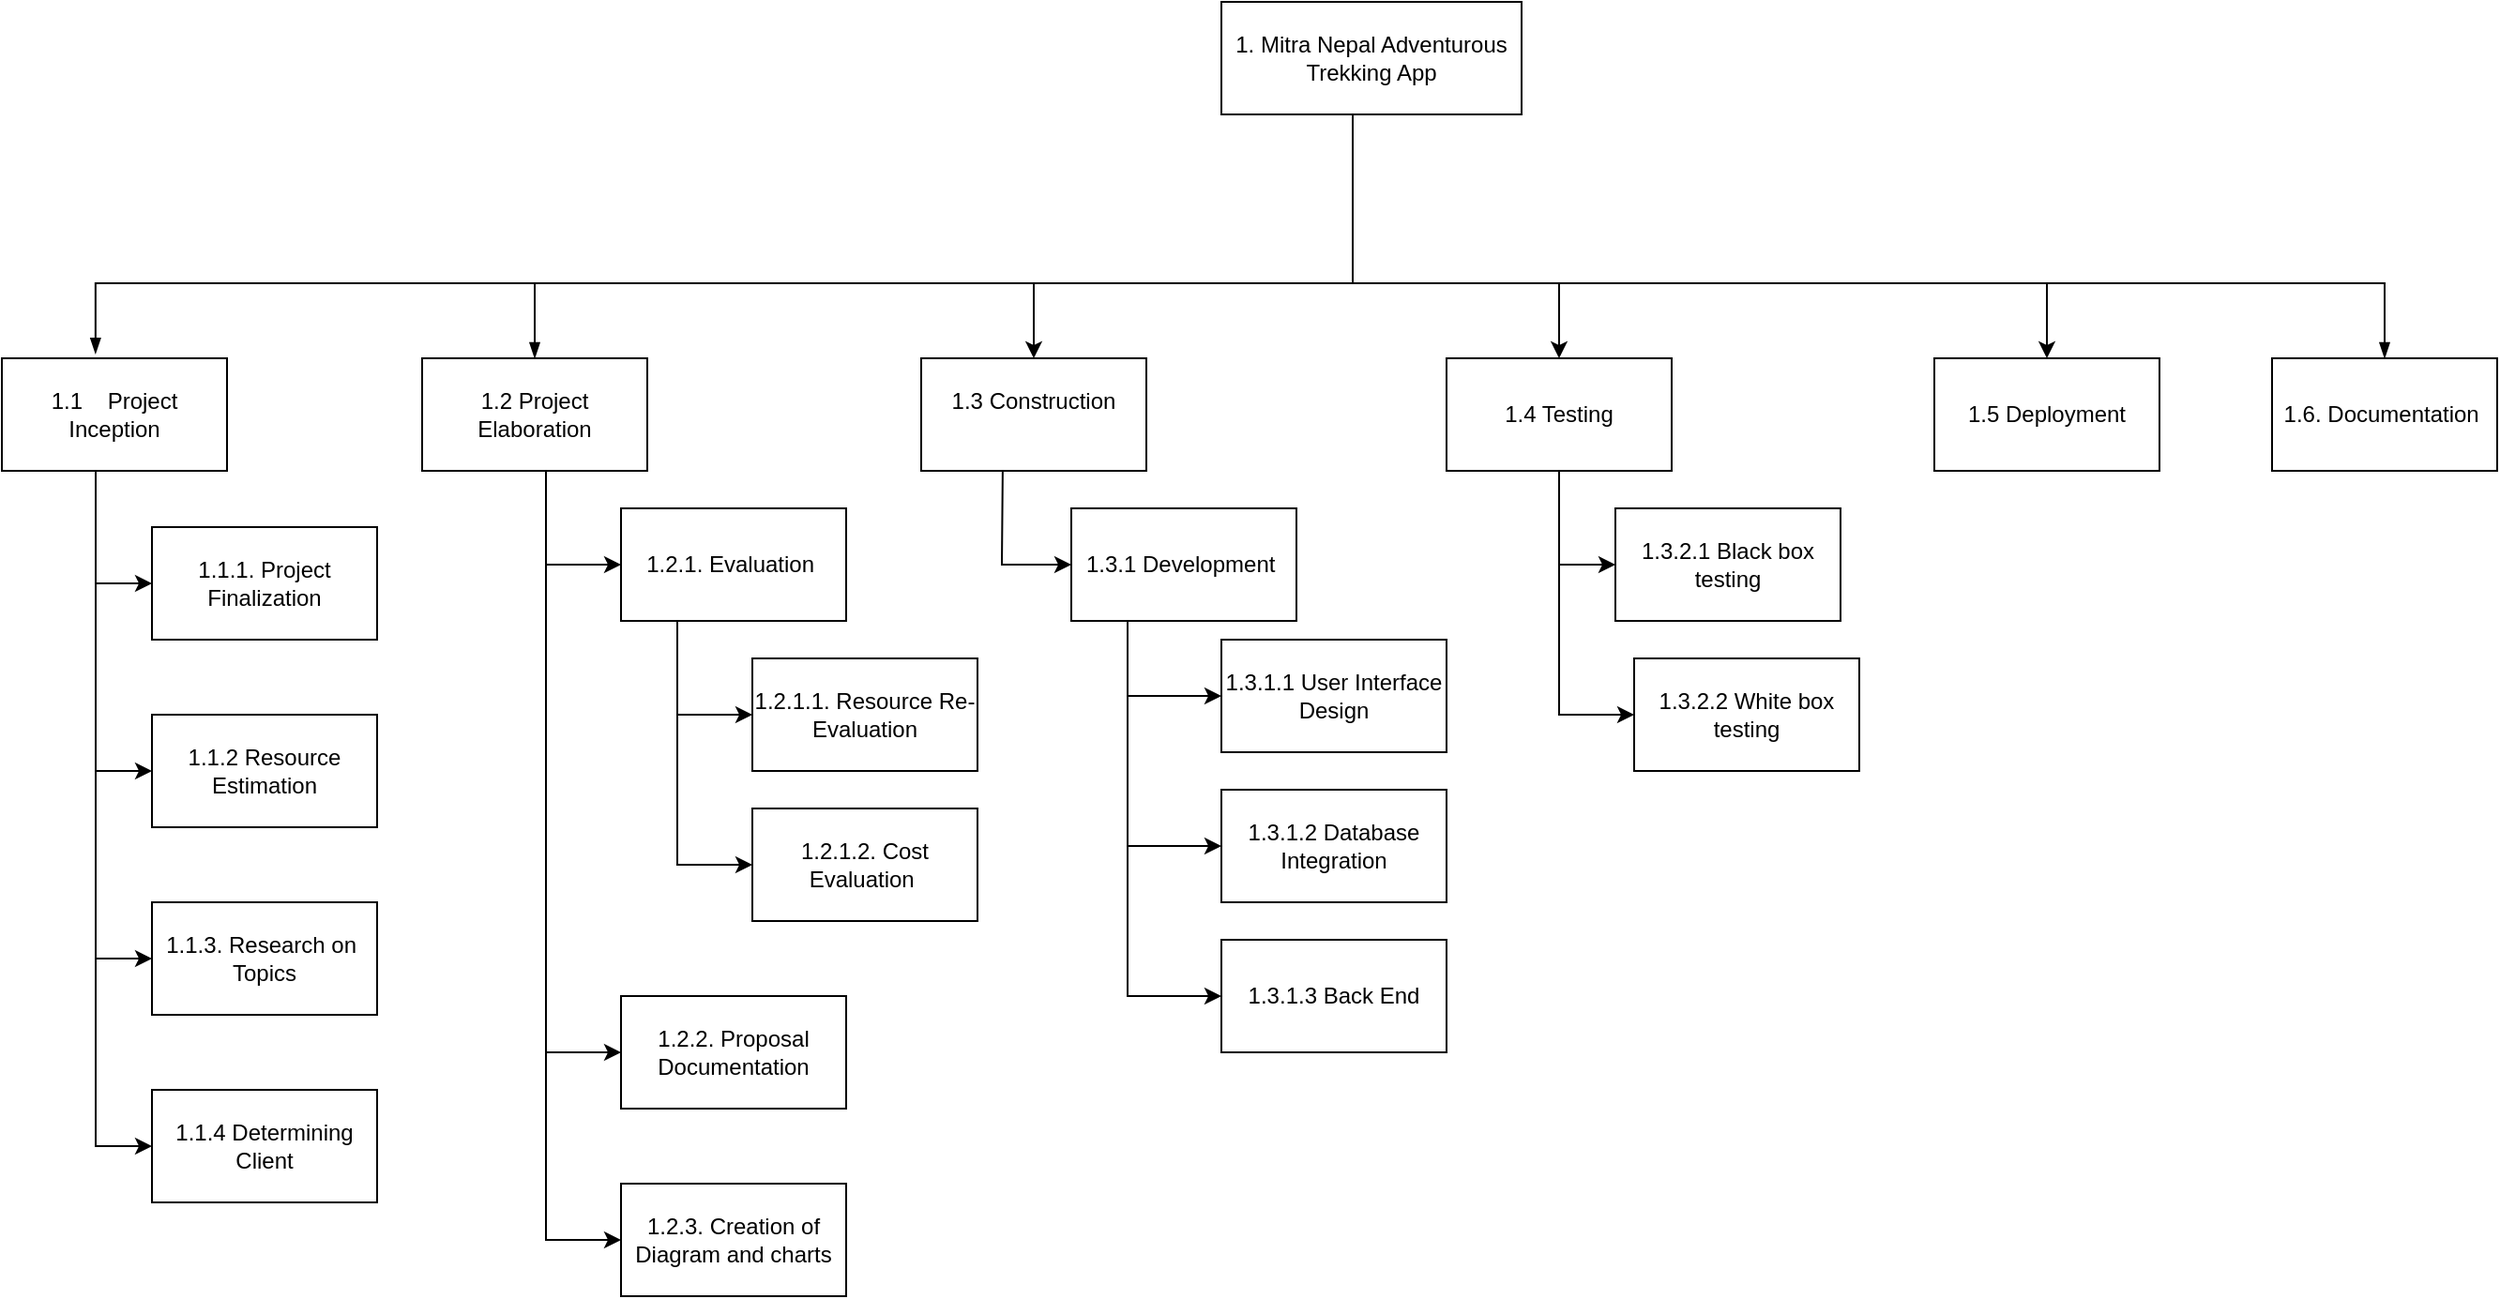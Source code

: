 <mxfile version="22.0.3" type="device">
  <diagram id="prtHgNgQTEPvFCAcTncT" name="Page-1">
    <mxGraphModel dx="1369" dy="764" grid="1" gridSize="10" guides="1" tooltips="1" connect="1" arrows="1" fold="1" page="1" pageScale="1" pageWidth="827" pageHeight="1169" math="0" shadow="0">
      <root>
        <mxCell id="0" />
        <mxCell id="1" parent="0" />
        <mxCell id="dNxyNK7c78bLwvsdeMH5-17" value="" style="endArrow=blockThin;endFill=1;fontSize=11;edgeStyle=elbowEdgeStyle;elbow=vertical;rounded=0;entryX=0.5;entryY=0;entryDx=0;entryDy=0;" parent="1" target="srkbgN8GeS8knzFWoGek-36" edge="1">
          <mxGeometry relative="1" as="geometry">
            <mxPoint x="400" y="440" as="sourcePoint" />
            <mxPoint x="1340" y="440" as="targetPoint" />
            <Array as="points">
              <mxPoint x="700" y="440" />
            </Array>
          </mxGeometry>
        </mxCell>
        <mxCell id="dNxyNK7c78bLwvsdeMH5-15" value="" style="endArrow=blockThin;endFill=1;fontSize=11;edgeStyle=elbowEdgeStyle;elbow=vertical;rounded=0;entryX=0.5;entryY=0;entryDx=0;entryDy=0;" parent="1" target="srkbgN8GeS8knzFWoGek-8" edge="1">
          <mxGeometry relative="1" as="geometry">
            <mxPoint x="360" y="440" as="sourcePoint" />
            <mxPoint x="390" y="480" as="targetPoint" />
            <Array as="points">
              <mxPoint x="350" y="440" />
            </Array>
          </mxGeometry>
        </mxCell>
        <mxCell id="dNxyNK7c78bLwvsdeMH5-13" value="" style="endArrow=blockThin;endFill=1;fontSize=11;edgeStyle=elbowEdgeStyle;elbow=vertical;rounded=0;entryX=0.416;entryY=-0.04;entryDx=0;entryDy=0;entryPerimeter=0;" parent="1" target="srkbgN8GeS8knzFWoGek-5" edge="1">
          <mxGeometry relative="1" as="geometry">
            <mxPoint x="790" y="350" as="sourcePoint" />
            <mxPoint x="110" y="440" as="targetPoint" />
            <Array as="points">
              <mxPoint x="280" y="440" />
            </Array>
          </mxGeometry>
        </mxCell>
        <mxCell id="srkbgN8GeS8knzFWoGek-4" value="1. Mitra Nepal Adventurous Trekking App" style="rounded=0;whiteSpace=wrap;html=1;" vertex="1" parent="1">
          <mxGeometry x="720" y="290" width="160" height="60" as="geometry" />
        </mxCell>
        <mxCell id="srkbgN8GeS8knzFWoGek-5" value="1.1&lt;span style=&quot;white-space: pre;&quot;&gt;&#x9;&lt;/span&gt; Project Inception" style="rounded=0;whiteSpace=wrap;html=1;" vertex="1" parent="1">
          <mxGeometry x="70" y="480" width="120" height="60" as="geometry" />
        </mxCell>
        <mxCell id="srkbgN8GeS8knzFWoGek-7" value="1.1.1. Project Finalization" style="rounded=0;whiteSpace=wrap;html=1;" vertex="1" parent="1">
          <mxGeometry x="150" y="570" width="120" height="60" as="geometry" />
        </mxCell>
        <mxCell id="srkbgN8GeS8knzFWoGek-8" value="1.2 Project Elaboration" style="rounded=0;whiteSpace=wrap;html=1;" vertex="1" parent="1">
          <mxGeometry x="294" y="480" width="120" height="60" as="geometry" />
        </mxCell>
        <mxCell id="srkbgN8GeS8knzFWoGek-9" value="1.3 Construction&lt;br&gt;&amp;nbsp;" style="rounded=0;whiteSpace=wrap;html=1;" vertex="1" parent="1">
          <mxGeometry x="560" y="480" width="120" height="60" as="geometry" />
        </mxCell>
        <mxCell id="srkbgN8GeS8knzFWoGek-11" value="1.2.2. Proposal Documentation" style="rounded=0;whiteSpace=wrap;html=1;" vertex="1" parent="1">
          <mxGeometry x="400" y="820" width="120" height="60" as="geometry" />
        </mxCell>
        <mxCell id="srkbgN8GeS8knzFWoGek-12" value="1.3.1 Development&amp;nbsp;" style="rounded=0;whiteSpace=wrap;html=1;" vertex="1" parent="1">
          <mxGeometry x="640" y="560" width="120" height="60" as="geometry" />
        </mxCell>
        <mxCell id="srkbgN8GeS8knzFWoGek-13" value="" style="endArrow=classic;html=1;rounded=0;entryX=0.5;entryY=0;entryDx=0;entryDy=0;" edge="1" parent="1" target="srkbgN8GeS8knzFWoGek-9">
          <mxGeometry width="50" height="50" relative="1" as="geometry">
            <mxPoint x="620" y="440" as="sourcePoint" />
            <mxPoint x="680" y="470" as="targetPoint" />
          </mxGeometry>
        </mxCell>
        <mxCell id="srkbgN8GeS8knzFWoGek-15" value="1.1.4 Determining Client" style="rounded=0;whiteSpace=wrap;html=1;" vertex="1" parent="1">
          <mxGeometry x="150" y="870" width="120" height="60" as="geometry" />
        </mxCell>
        <mxCell id="srkbgN8GeS8knzFWoGek-16" value="1.1.3. Research on&amp;nbsp; Topics" style="rounded=0;whiteSpace=wrap;html=1;" vertex="1" parent="1">
          <mxGeometry x="150" y="770" width="120" height="60" as="geometry" />
        </mxCell>
        <mxCell id="srkbgN8GeS8knzFWoGek-17" value="1.1.2 Resource Estimation" style="rounded=0;whiteSpace=wrap;html=1;" vertex="1" parent="1">
          <mxGeometry x="150" y="670" width="120" height="60" as="geometry" />
        </mxCell>
        <mxCell id="srkbgN8GeS8knzFWoGek-19" value="1.2.1. Evaluation&amp;nbsp;" style="rounded=0;whiteSpace=wrap;html=1;" vertex="1" parent="1">
          <mxGeometry x="400" y="560" width="120" height="60" as="geometry" />
        </mxCell>
        <mxCell id="srkbgN8GeS8knzFWoGek-20" value="1.4 Testing" style="rounded=0;whiteSpace=wrap;html=1;" vertex="1" parent="1">
          <mxGeometry x="840" y="480" width="120" height="60" as="geometry" />
        </mxCell>
        <mxCell id="srkbgN8GeS8knzFWoGek-23" value="1.2.1.2. Cost Evaluation&amp;nbsp;" style="rounded=0;whiteSpace=wrap;html=1;" vertex="1" parent="1">
          <mxGeometry x="470" y="720" width="120" height="60" as="geometry" />
        </mxCell>
        <mxCell id="srkbgN8GeS8knzFWoGek-25" value="1.2.1.1. Resource Re-Evaluation" style="rounded=0;whiteSpace=wrap;html=1;" vertex="1" parent="1">
          <mxGeometry x="470" y="640" width="120" height="60" as="geometry" />
        </mxCell>
        <mxCell id="srkbgN8GeS8knzFWoGek-27" value="1.3.2.1 Black box testing" style="rounded=0;whiteSpace=wrap;html=1;" vertex="1" parent="1">
          <mxGeometry x="930" y="560" width="120" height="60" as="geometry" />
        </mxCell>
        <mxCell id="srkbgN8GeS8knzFWoGek-29" value="1.3.1.3 Back End" style="rounded=0;whiteSpace=wrap;html=1;" vertex="1" parent="1">
          <mxGeometry x="720" y="790" width="120" height="60" as="geometry" />
        </mxCell>
        <mxCell id="srkbgN8GeS8knzFWoGek-30" value="1.3.1.2 Database Integration" style="rounded=0;whiteSpace=wrap;html=1;" vertex="1" parent="1">
          <mxGeometry x="720" y="710" width="120" height="60" as="geometry" />
        </mxCell>
        <mxCell id="srkbgN8GeS8knzFWoGek-31" value="1.3.1.1 User Interface Design" style="rounded=0;whiteSpace=wrap;html=1;" vertex="1" parent="1">
          <mxGeometry x="720" y="630" width="120" height="60" as="geometry" />
        </mxCell>
        <mxCell id="srkbgN8GeS8knzFWoGek-36" value="1.6. Documentation&amp;nbsp;" style="rounded=0;whiteSpace=wrap;html=1;" vertex="1" parent="1">
          <mxGeometry x="1280" y="480" width="120" height="60" as="geometry" />
        </mxCell>
        <mxCell id="srkbgN8GeS8knzFWoGek-37" value="1.5 Deployment" style="rounded=0;whiteSpace=wrap;html=1;" vertex="1" parent="1">
          <mxGeometry x="1100" y="480" width="120" height="60" as="geometry" />
        </mxCell>
        <mxCell id="srkbgN8GeS8knzFWoGek-40" value="" style="endArrow=classic;html=1;rounded=0;entryX=0;entryY=0.5;entryDx=0;entryDy=0;" edge="1" parent="1" target="srkbgN8GeS8knzFWoGek-15">
          <mxGeometry width="50" height="50" relative="1" as="geometry">
            <mxPoint x="120" y="540" as="sourcePoint" />
            <mxPoint x="150" y="1000" as="targetPoint" />
            <Array as="points">
              <mxPoint x="120" y="900" />
            </Array>
          </mxGeometry>
        </mxCell>
        <mxCell id="srkbgN8GeS8knzFWoGek-42" value="" style="endArrow=classic;html=1;rounded=0;entryX=0;entryY=0.5;entryDx=0;entryDy=0;" edge="1" parent="1" target="srkbgN8GeS8knzFWoGek-47">
          <mxGeometry width="50" height="50" relative="1" as="geometry">
            <mxPoint x="360" y="540" as="sourcePoint" />
            <mxPoint x="390" y="1080" as="targetPoint" />
            <Array as="points">
              <mxPoint x="360" y="950" />
            </Array>
          </mxGeometry>
        </mxCell>
        <mxCell id="srkbgN8GeS8knzFWoGek-43" value="" style="endArrow=classic;html=1;rounded=0;entryX=0;entryY=0.5;entryDx=0;entryDy=0;exitX=0.362;exitY=1;exitDx=0;exitDy=0;exitPerimeter=0;" edge="1" parent="1" source="srkbgN8GeS8knzFWoGek-9" target="srkbgN8GeS8knzFWoGek-12">
          <mxGeometry width="50" height="50" relative="1" as="geometry">
            <mxPoint x="605" y="540" as="sourcePoint" />
            <mxPoint x="660" y="1030" as="targetPoint" />
            <Array as="points">
              <mxPoint x="603" y="590" />
            </Array>
          </mxGeometry>
        </mxCell>
        <mxCell id="srkbgN8GeS8knzFWoGek-44" value="" style="endArrow=classic;html=1;rounded=0;entryX=0;entryY=0.5;entryDx=0;entryDy=0;" edge="1" parent="1" target="srkbgN8GeS8knzFWoGek-57">
          <mxGeometry width="50" height="50" relative="1" as="geometry">
            <mxPoint x="900" y="540" as="sourcePoint" />
            <mxPoint x="920" y="750" as="targetPoint" />
            <Array as="points">
              <mxPoint x="900" y="670" />
            </Array>
          </mxGeometry>
        </mxCell>
        <mxCell id="srkbgN8GeS8knzFWoGek-45" style="edgeStyle=orthogonalEdgeStyle;rounded=0;orthogonalLoop=1;jettySize=auto;html=1;exitX=0.5;exitY=1;exitDx=0;exitDy=0;" edge="1" parent="1" source="srkbgN8GeS8knzFWoGek-19" target="srkbgN8GeS8knzFWoGek-19">
          <mxGeometry relative="1" as="geometry" />
        </mxCell>
        <mxCell id="srkbgN8GeS8knzFWoGek-47" value="1.2.3. Creation of Diagram and charts" style="rounded=0;whiteSpace=wrap;html=1;" vertex="1" parent="1">
          <mxGeometry x="400" y="920" width="120" height="60" as="geometry" />
        </mxCell>
        <mxCell id="srkbgN8GeS8knzFWoGek-52" value="" style="endArrow=classic;html=1;rounded=0;entryX=0;entryY=0.5;entryDx=0;entryDy=0;" edge="1" parent="1" target="srkbgN8GeS8knzFWoGek-7">
          <mxGeometry width="50" height="50" relative="1" as="geometry">
            <mxPoint x="120" y="600" as="sourcePoint" />
            <mxPoint x="-50" y="890" as="targetPoint" />
          </mxGeometry>
        </mxCell>
        <mxCell id="srkbgN8GeS8knzFWoGek-53" value="" style="endArrow=classic;html=1;rounded=0;entryX=0;entryY=0.5;entryDx=0;entryDy=0;" edge="1" parent="1" target="srkbgN8GeS8knzFWoGek-17">
          <mxGeometry width="50" height="50" relative="1" as="geometry">
            <mxPoint x="120" y="700" as="sourcePoint" />
            <mxPoint x="-50" y="890" as="targetPoint" />
          </mxGeometry>
        </mxCell>
        <mxCell id="srkbgN8GeS8knzFWoGek-54" value="" style="endArrow=classic;html=1;rounded=0;entryX=0;entryY=0.5;entryDx=0;entryDy=0;" edge="1" parent="1" target="srkbgN8GeS8knzFWoGek-16">
          <mxGeometry width="50" height="50" relative="1" as="geometry">
            <mxPoint x="120" y="800" as="sourcePoint" />
            <mxPoint x="-50" y="890" as="targetPoint" />
          </mxGeometry>
        </mxCell>
        <mxCell id="srkbgN8GeS8knzFWoGek-57" value="1.3.2.2 White box testing" style="rounded=0;whiteSpace=wrap;html=1;" vertex="1" parent="1">
          <mxGeometry x="940" y="640" width="120" height="60" as="geometry" />
        </mxCell>
        <mxCell id="srkbgN8GeS8knzFWoGek-65" value="" style="endArrow=classic;html=1;rounded=0;entryX=0;entryY=0.5;entryDx=0;entryDy=0;" edge="1" parent="1" target="srkbgN8GeS8knzFWoGek-19">
          <mxGeometry width="50" height="50" relative="1" as="geometry">
            <mxPoint x="360" y="590" as="sourcePoint" />
            <mxPoint x="410" y="740" as="targetPoint" />
          </mxGeometry>
        </mxCell>
        <mxCell id="srkbgN8GeS8knzFWoGek-66" value="" style="endArrow=classic;html=1;rounded=0;exitX=0.25;exitY=1;exitDx=0;exitDy=0;entryX=0;entryY=0.5;entryDx=0;entryDy=0;" edge="1" parent="1" source="srkbgN8GeS8knzFWoGek-19" target="srkbgN8GeS8knzFWoGek-23">
          <mxGeometry width="50" height="50" relative="1" as="geometry">
            <mxPoint x="370" y="800" as="sourcePoint" />
            <mxPoint x="420" y="750" as="targetPoint" />
            <Array as="points">
              <mxPoint x="430" y="750" />
            </Array>
          </mxGeometry>
        </mxCell>
        <mxCell id="srkbgN8GeS8knzFWoGek-67" value="" style="endArrow=classic;html=1;rounded=0;entryX=0;entryY=0.5;entryDx=0;entryDy=0;" edge="1" parent="1" target="srkbgN8GeS8knzFWoGek-25">
          <mxGeometry width="50" height="50" relative="1" as="geometry">
            <mxPoint x="430" y="670" as="sourcePoint" />
            <mxPoint x="430" y="760" as="targetPoint" />
          </mxGeometry>
        </mxCell>
        <mxCell id="srkbgN8GeS8knzFWoGek-68" value="" style="endArrow=classic;html=1;rounded=0;entryX=0;entryY=0.5;entryDx=0;entryDy=0;" edge="1" parent="1" target="srkbgN8GeS8knzFWoGek-31">
          <mxGeometry width="50" height="50" relative="1" as="geometry">
            <mxPoint x="670" y="660" as="sourcePoint" />
            <mxPoint x="400" y="730" as="targetPoint" />
          </mxGeometry>
        </mxCell>
        <mxCell id="srkbgN8GeS8knzFWoGek-69" value="" style="endArrow=classic;html=1;rounded=0;exitX=0.25;exitY=1;exitDx=0;exitDy=0;entryX=0;entryY=0.5;entryDx=0;entryDy=0;" edge="1" parent="1" source="srkbgN8GeS8knzFWoGek-12" target="srkbgN8GeS8knzFWoGek-29">
          <mxGeometry width="50" height="50" relative="1" as="geometry">
            <mxPoint x="350" y="780" as="sourcePoint" />
            <mxPoint x="400" y="730" as="targetPoint" />
            <Array as="points">
              <mxPoint x="670" y="820" />
            </Array>
          </mxGeometry>
        </mxCell>
        <mxCell id="srkbgN8GeS8knzFWoGek-70" value="" style="endArrow=classic;html=1;rounded=0;entryX=0;entryY=0.5;entryDx=0;entryDy=0;" edge="1" parent="1" target="srkbgN8GeS8knzFWoGek-11">
          <mxGeometry width="50" height="50" relative="1" as="geometry">
            <mxPoint x="360" y="850" as="sourcePoint" />
            <mxPoint x="400" y="730" as="targetPoint" />
          </mxGeometry>
        </mxCell>
        <mxCell id="srkbgN8GeS8knzFWoGek-72" value="" style="endArrow=classic;html=1;rounded=0;entryX=0;entryY=0.5;entryDx=0;entryDy=0;" edge="1" parent="1" target="srkbgN8GeS8knzFWoGek-30">
          <mxGeometry width="50" height="50" relative="1" as="geometry">
            <mxPoint x="670" y="740" as="sourcePoint" />
            <mxPoint x="520" y="770" as="targetPoint" />
          </mxGeometry>
        </mxCell>
        <mxCell id="srkbgN8GeS8knzFWoGek-73" value="" style="endArrow=classic;html=1;rounded=0;entryX=0;entryY=0.5;entryDx=0;entryDy=0;" edge="1" parent="1" target="srkbgN8GeS8knzFWoGek-27">
          <mxGeometry width="50" height="50" relative="1" as="geometry">
            <mxPoint x="900" y="590" as="sourcePoint" />
            <mxPoint x="580" y="640" as="targetPoint" />
          </mxGeometry>
        </mxCell>
        <mxCell id="srkbgN8GeS8knzFWoGek-75" value="" style="endArrow=classic;html=1;rounded=0;" edge="1" parent="1" target="srkbgN8GeS8knzFWoGek-37">
          <mxGeometry width="50" height="50" relative="1" as="geometry">
            <mxPoint x="1160" y="440" as="sourcePoint" />
            <mxPoint x="730" y="640" as="targetPoint" />
          </mxGeometry>
        </mxCell>
        <mxCell id="srkbgN8GeS8knzFWoGek-76" value="" style="endArrow=classic;html=1;rounded=0;entryX=0.5;entryY=0;entryDx=0;entryDy=0;" edge="1" parent="1" target="srkbgN8GeS8knzFWoGek-20">
          <mxGeometry width="50" height="50" relative="1" as="geometry">
            <mxPoint x="900" y="440" as="sourcePoint" />
            <mxPoint x="730" y="640" as="targetPoint" />
          </mxGeometry>
        </mxCell>
      </root>
    </mxGraphModel>
  </diagram>
</mxfile>

